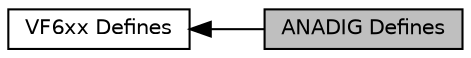 digraph "ANADIG Defines"
{
  edge [fontname="Helvetica",fontsize="10",labelfontname="Helvetica",labelfontsize="10"];
  node [fontname="Helvetica",fontsize="10",shape=record];
  rankdir=LR;
  Node1 [label="VF6xx Defines",height=0.2,width=0.4,color="black", fillcolor="white", style="filled",URL="$group__VF6xx__defines.html",tooltip="Defined Constants and Types for the VF6xx series. "];
  Node0 [label="ANADIG Defines",height=0.2,width=0.4,color="black", fillcolor="grey75", style="filled", fontcolor="black"];
  Node1->Node0 [shape=plaintext, dir="back", style="solid"];
}
